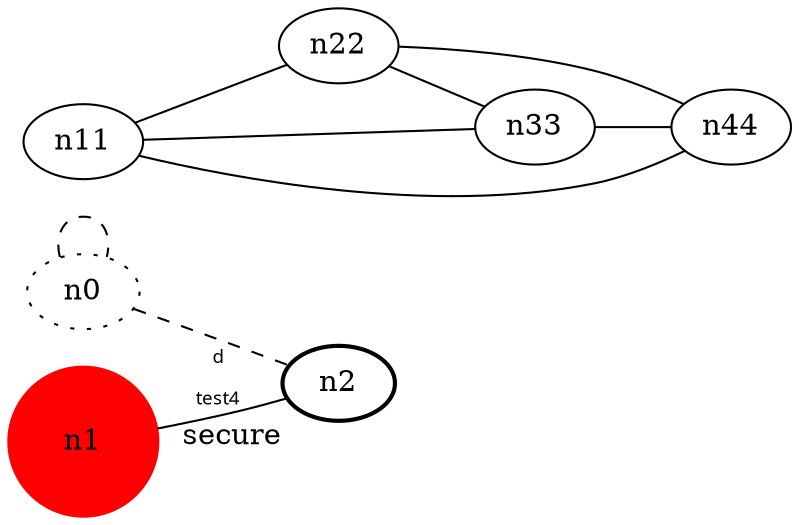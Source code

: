 graph test4 {
	rankdir=LR;
	fontcolor=blue; /* c0; c1; c0 -- c1 */
	n0 [style=dotted, fillcolor="#1"]; // c2; c3; c2 -- c3
	n1 [height=1, width=1, color=red, style=filled];
	n2 [style=bold, xlabel="secure"];
	n0 -- n0 -- n2[style=dashed];
	n1 -- n2 [fontname="comic sans", label="d\n\l\G", fontc󠁽olor=blue, fontsize=9];
	n11 -- n22;
	n11 -- n33;
	n11 -- n44;
	n22 -- n33;
	n22 -- n44;
	n33 -- n44;
}
